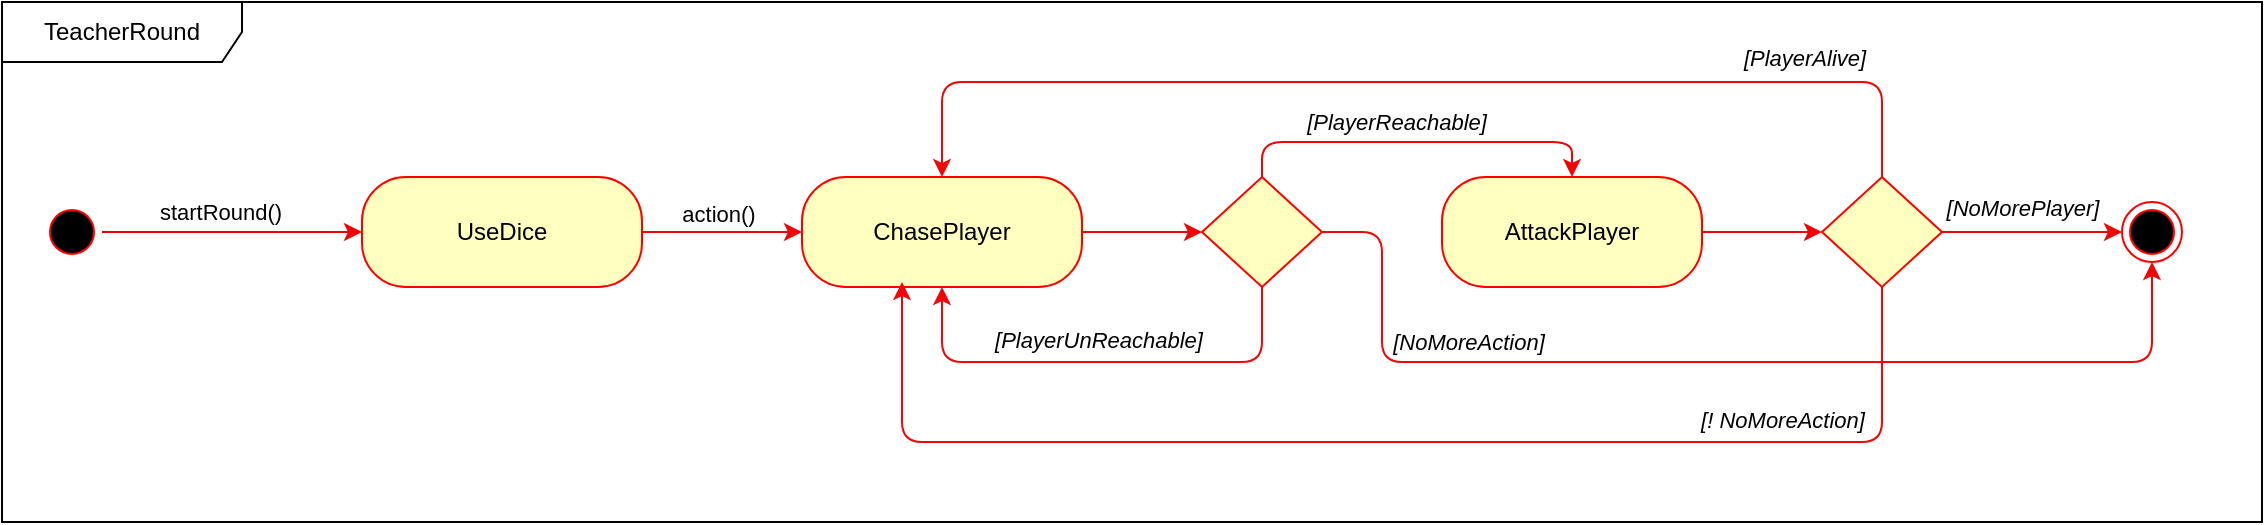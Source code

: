 <mxfile version="24.0.4" type="device">
  <diagram name="1 oldal" id="balSUVGnb8jmmW39hyDt">
    <mxGraphModel dx="1434" dy="854" grid="1" gridSize="10" guides="1" tooltips="1" connect="1" arrows="1" fold="1" page="1" pageScale="1" pageWidth="827" pageHeight="1169" math="0" shadow="0">
      <root>
        <mxCell id="0" />
        <mxCell id="1" parent="0" />
        <mxCell id="wxzdUoXrCkvCBal7AWGg-9" style="edgeStyle=orthogonalEdgeStyle;rounded=0;orthogonalLoop=1;jettySize=auto;html=1;entryX=0;entryY=0.5;entryDx=0;entryDy=0;strokeColor=#F00000;" parent="1" source="wxzdUoXrCkvCBal7AWGg-3" target="wxzdUoXrCkvCBal7AWGg-5" edge="1">
          <mxGeometry relative="1" as="geometry" />
        </mxCell>
        <mxCell id="wxzdUoXrCkvCBal7AWGg-31" value="startRound()" style="edgeLabel;html=1;align=center;verticalAlign=middle;resizable=0;points=[];" parent="wxzdUoXrCkvCBal7AWGg-9" vertex="1" connectable="0">
          <mxGeometry x="-0.218" relative="1" as="geometry">
            <mxPoint x="8" y="-10" as="offset" />
          </mxGeometry>
        </mxCell>
        <mxCell id="wxzdUoXrCkvCBal7AWGg-3" value="" style="ellipse;html=1;shape=startState;fillColor=#000000;strokeColor=#ff0000;" parent="1" vertex="1">
          <mxGeometry x="40" y="310" width="30" height="30" as="geometry" />
        </mxCell>
        <mxCell id="wxzdUoXrCkvCBal7AWGg-15" style="edgeStyle=orthogonalEdgeStyle;rounded=0;orthogonalLoop=1;jettySize=auto;html=1;entryX=0;entryY=0.5;entryDx=0;entryDy=0;strokeColor=#F00505;" parent="1" source="wxzdUoXrCkvCBal7AWGg-5" target="wxzdUoXrCkvCBal7AWGg-7" edge="1">
          <mxGeometry relative="1" as="geometry" />
        </mxCell>
        <mxCell id="wxzdUoXrCkvCBal7AWGg-24" value="action()" style="edgeLabel;html=1;align=center;verticalAlign=middle;resizable=0;points=[];" parent="wxzdUoXrCkvCBal7AWGg-15" vertex="1" connectable="0">
          <mxGeometry x="-0.25" y="-1" relative="1" as="geometry">
            <mxPoint x="8" y="-10" as="offset" />
          </mxGeometry>
        </mxCell>
        <mxCell id="wxzdUoXrCkvCBal7AWGg-5" value="UseDice" style="rounded=1;whiteSpace=wrap;html=1;arcSize=40;fontColor=#000000;fillColor=#ffffc0;strokeColor=#ff0000;" parent="1" vertex="1">
          <mxGeometry x="200" y="297.5" width="140" height="55" as="geometry" />
        </mxCell>
        <mxCell id="wxzdUoXrCkvCBal7AWGg-16" style="edgeStyle=orthogonalEdgeStyle;rounded=1;orthogonalLoop=1;jettySize=auto;html=1;entryX=0;entryY=0.5;entryDx=0;entryDy=0;strokeColor=#F00505;curved=0;" parent="1" source="wxzdUoXrCkvCBal7AWGg-7" target="wxzdUoXrCkvCBal7AWGg-10" edge="1">
          <mxGeometry relative="1" as="geometry" />
        </mxCell>
        <mxCell id="wxzdUoXrCkvCBal7AWGg-7" value="ChasePlayer" style="rounded=1;whiteSpace=wrap;html=1;arcSize=40;fontColor=#000000;fillColor=#ffffc0;strokeColor=#ff0000;" parent="1" vertex="1">
          <mxGeometry x="420" y="297.5" width="140" height="55" as="geometry" />
        </mxCell>
        <mxCell id="wxzdUoXrCkvCBal7AWGg-18" style="edgeStyle=orthogonalEdgeStyle;rounded=0;orthogonalLoop=1;jettySize=auto;html=1;entryX=0;entryY=0.5;entryDx=0;entryDy=0;strokeColor=#F00505;" parent="1" source="wxzdUoXrCkvCBal7AWGg-8" target="wxzdUoXrCkvCBal7AWGg-13" edge="1">
          <mxGeometry relative="1" as="geometry" />
        </mxCell>
        <mxCell id="wxzdUoXrCkvCBal7AWGg-8" value="AttackPlayer" style="rounded=1;whiteSpace=wrap;html=1;arcSize=40;fontColor=#000000;fillColor=#ffffc0;strokeColor=#ff0000;" parent="1" vertex="1">
          <mxGeometry x="740" y="297.5" width="130" height="55" as="geometry" />
        </mxCell>
        <mxCell id="wxzdUoXrCkvCBal7AWGg-17" style="edgeStyle=orthogonalEdgeStyle;rounded=1;orthogonalLoop=1;jettySize=auto;html=1;entryX=0.5;entryY=0;entryDx=0;entryDy=0;strokeColor=#F00505;exitX=0.5;exitY=0;exitDx=0;exitDy=0;curved=0;" parent="1" source="wxzdUoXrCkvCBal7AWGg-10" target="wxzdUoXrCkvCBal7AWGg-8" edge="1">
          <mxGeometry relative="1" as="geometry">
            <mxPoint x="710" y="190" as="targetPoint" />
            <mxPoint x="650" y="290" as="sourcePoint" />
            <Array as="points">
              <mxPoint x="650" y="280" />
              <mxPoint x="805" y="280" />
            </Array>
          </mxGeometry>
        </mxCell>
        <mxCell id="wxzdUoXrCkvCBal7AWGg-27" value="&lt;i&gt;[PlayerReachable]&lt;/i&gt;" style="edgeLabel;html=1;align=center;verticalAlign=middle;resizable=0;points=[];" parent="wxzdUoXrCkvCBal7AWGg-17" vertex="1" connectable="0">
          <mxGeometry x="-0.535" y="2" relative="1" as="geometry">
            <mxPoint x="40" y="-8" as="offset" />
          </mxGeometry>
        </mxCell>
        <mxCell id="wxzdUoXrCkvCBal7AWGg-20" style="edgeStyle=orthogonalEdgeStyle;rounded=1;orthogonalLoop=1;jettySize=auto;html=1;exitX=1;exitY=0.5;exitDx=0;exitDy=0;entryX=0.5;entryY=1;entryDx=0;entryDy=0;strokeColor=#F00707;curved=0;" parent="1" source="wxzdUoXrCkvCBal7AWGg-10" target="wxzdUoXrCkvCBal7AWGg-14" edge="1">
          <mxGeometry relative="1" as="geometry">
            <mxPoint x="970" y="480" as="targetPoint" />
            <Array as="points">
              <mxPoint x="710" y="325" />
              <mxPoint x="710" y="390" />
              <mxPoint x="1095" y="390" />
            </Array>
          </mxGeometry>
        </mxCell>
        <mxCell id="wxzdUoXrCkvCBal7AWGg-25" value="&lt;i&gt;[NoMoreAction]&lt;/i&gt;" style="edgeLabel;html=1;align=center;verticalAlign=middle;resizable=0;points=[];" parent="wxzdUoXrCkvCBal7AWGg-20" vertex="1" connectable="0">
          <mxGeometry x="-0.516" y="3" relative="1" as="geometry">
            <mxPoint x="9" y="-7" as="offset" />
          </mxGeometry>
        </mxCell>
        <mxCell id="wxzdUoXrCkvCBal7AWGg-22" style="edgeStyle=orthogonalEdgeStyle;rounded=1;orthogonalLoop=1;jettySize=auto;html=1;exitX=0.5;exitY=1;exitDx=0;exitDy=0;entryX=0.5;entryY=1;entryDx=0;entryDy=0;strokeColor=#F00707;curved=0;" parent="1" source="wxzdUoXrCkvCBal7AWGg-10" target="wxzdUoXrCkvCBal7AWGg-7" edge="1">
          <mxGeometry relative="1" as="geometry">
            <Array as="points">
              <mxPoint x="650" y="390" />
              <mxPoint x="490" y="390" />
            </Array>
          </mxGeometry>
        </mxCell>
        <mxCell id="wxzdUoXrCkvCBal7AWGg-28" value="&lt;i&gt;[PlayerUnReachable]&lt;/i&gt;" style="edgeLabel;html=1;align=center;verticalAlign=middle;resizable=0;points=[];" parent="wxzdUoXrCkvCBal7AWGg-22" vertex="1" connectable="0">
          <mxGeometry x="0.362" relative="1" as="geometry">
            <mxPoint x="40" y="-11" as="offset" />
          </mxGeometry>
        </mxCell>
        <mxCell id="wxzdUoXrCkvCBal7AWGg-10" value="" style="rhombus;whiteSpace=wrap;html=1;fontColor=#000000;fillColor=#ffffc0;strokeColor=#ff0000;" parent="1" vertex="1">
          <mxGeometry x="620" y="297.5" width="60" height="55" as="geometry" />
        </mxCell>
        <mxCell id="wxzdUoXrCkvCBal7AWGg-19" style="edgeStyle=orthogonalEdgeStyle;rounded=0;orthogonalLoop=1;jettySize=auto;html=1;entryX=0;entryY=0.5;entryDx=0;entryDy=0;strokeColor=#F00505;" parent="1" source="wxzdUoXrCkvCBal7AWGg-13" target="wxzdUoXrCkvCBal7AWGg-14" edge="1">
          <mxGeometry relative="1" as="geometry" />
        </mxCell>
        <mxCell id="wxzdUoXrCkvCBal7AWGg-29" value="&lt;i&gt;[NoMorePlayer]&lt;/i&gt;" style="edgeLabel;html=1;align=center;verticalAlign=middle;resizable=0;points=[];" parent="wxzdUoXrCkvCBal7AWGg-19" vertex="1" connectable="0">
          <mxGeometry x="-0.648" y="-1" relative="1" as="geometry">
            <mxPoint x="24" y="-13" as="offset" />
          </mxGeometry>
        </mxCell>
        <mxCell id="wxzdUoXrCkvCBal7AWGg-21" style="edgeStyle=orthogonalEdgeStyle;rounded=1;orthogonalLoop=1;jettySize=auto;html=1;exitX=0.5;exitY=1;exitDx=0;exitDy=0;strokeColor=#F00707;curved=0;" parent="1" source="wxzdUoXrCkvCBal7AWGg-13" edge="1">
          <mxGeometry relative="1" as="geometry">
            <mxPoint x="470" y="350" as="targetPoint" />
            <Array as="points">
              <mxPoint x="960" y="430" />
              <mxPoint x="470" y="430" />
              <mxPoint x="470" y="353" />
            </Array>
          </mxGeometry>
        </mxCell>
        <mxCell id="wxzdUoXrCkvCBal7AWGg-26" value="&lt;i&gt;[! NoMoreAction]&lt;/i&gt;" style="edgeLabel;html=1;align=center;verticalAlign=middle;resizable=0;points=[];" parent="wxzdUoXrCkvCBal7AWGg-21" vertex="1" connectable="0">
          <mxGeometry x="-0.678" y="-3" relative="1" as="geometry">
            <mxPoint x="-24" y="-8" as="offset" />
          </mxGeometry>
        </mxCell>
        <mxCell id="wxzdUoXrCkvCBal7AWGg-23" style="edgeStyle=orthogonalEdgeStyle;rounded=1;orthogonalLoop=1;jettySize=auto;html=1;entryX=0.5;entryY=0;entryDx=0;entryDy=0;strokeColor=#F00707;curved=0;" parent="1" source="wxzdUoXrCkvCBal7AWGg-13" target="wxzdUoXrCkvCBal7AWGg-7" edge="1">
          <mxGeometry relative="1" as="geometry">
            <Array as="points">
              <mxPoint x="960" y="250" />
              <mxPoint x="490" y="250" />
            </Array>
          </mxGeometry>
        </mxCell>
        <mxCell id="wxzdUoXrCkvCBal7AWGg-30" value="[PlayerAlive]" style="edgeLabel;html=1;align=center;verticalAlign=middle;resizable=0;points=[];fontStyle=2" parent="wxzdUoXrCkvCBal7AWGg-23" vertex="1" connectable="0">
          <mxGeometry x="-0.543" y="-1" relative="1" as="geometry">
            <mxPoint x="42" y="-11" as="offset" />
          </mxGeometry>
        </mxCell>
        <mxCell id="wxzdUoXrCkvCBal7AWGg-13" value="" style="rhombus;whiteSpace=wrap;html=1;fontColor=#000000;fillColor=#ffffc0;strokeColor=#ff0000;" parent="1" vertex="1">
          <mxGeometry x="930" y="297.5" width="60" height="55" as="geometry" />
        </mxCell>
        <mxCell id="wxzdUoXrCkvCBal7AWGg-14" value="" style="ellipse;html=1;shape=endState;fillColor=#000000;strokeColor=#ff0000;" parent="1" vertex="1">
          <mxGeometry x="1080" y="310" width="30" height="30" as="geometry" />
        </mxCell>
        <mxCell id="tJtyTj2TsJBJjR6lca6N-1" value="TeacherRound" style="shape=umlFrame;whiteSpace=wrap;html=1;pointerEvents=0;width=120;height=30;" parent="1" vertex="1">
          <mxGeometry x="20" y="210" width="1130" height="260" as="geometry" />
        </mxCell>
      </root>
    </mxGraphModel>
  </diagram>
</mxfile>
